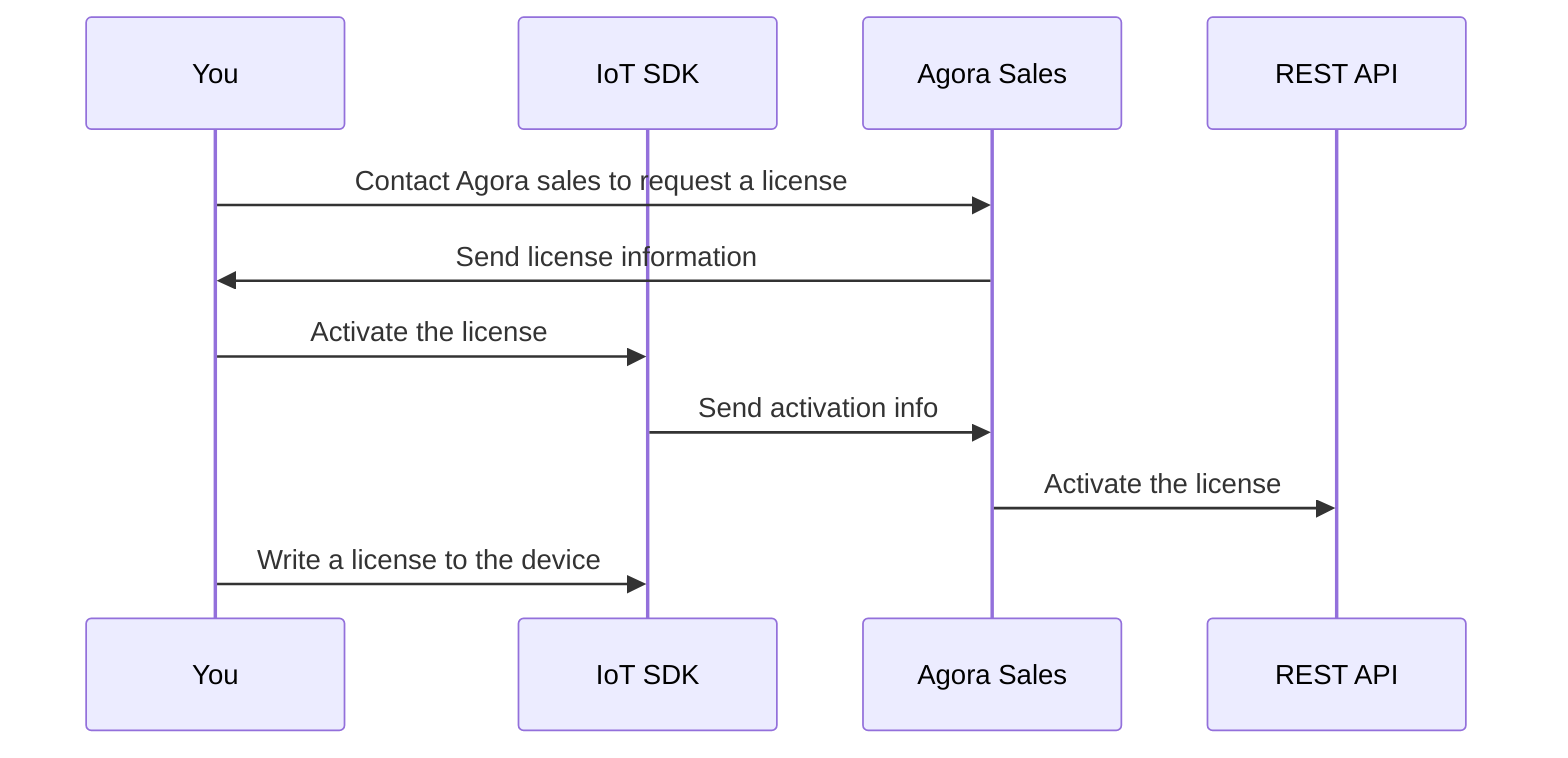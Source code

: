 sequenceDiagram
    participant You
    participant IoT_SDK as IoT SDK
    participant Agora_Sales as Agora Sales
    participant REST_API as REST API

    You->>Agora_Sales: Contact Agora sales to request a license
    Agora_Sales->>You: Send license information
    You->>IoT_SDK: Activate the license
    IoT_SDK->>Agora_Sales: Send activation info
    Agora_Sales->>REST_API: Activate the license
    You->>IoT_SDK: Write a license to the device